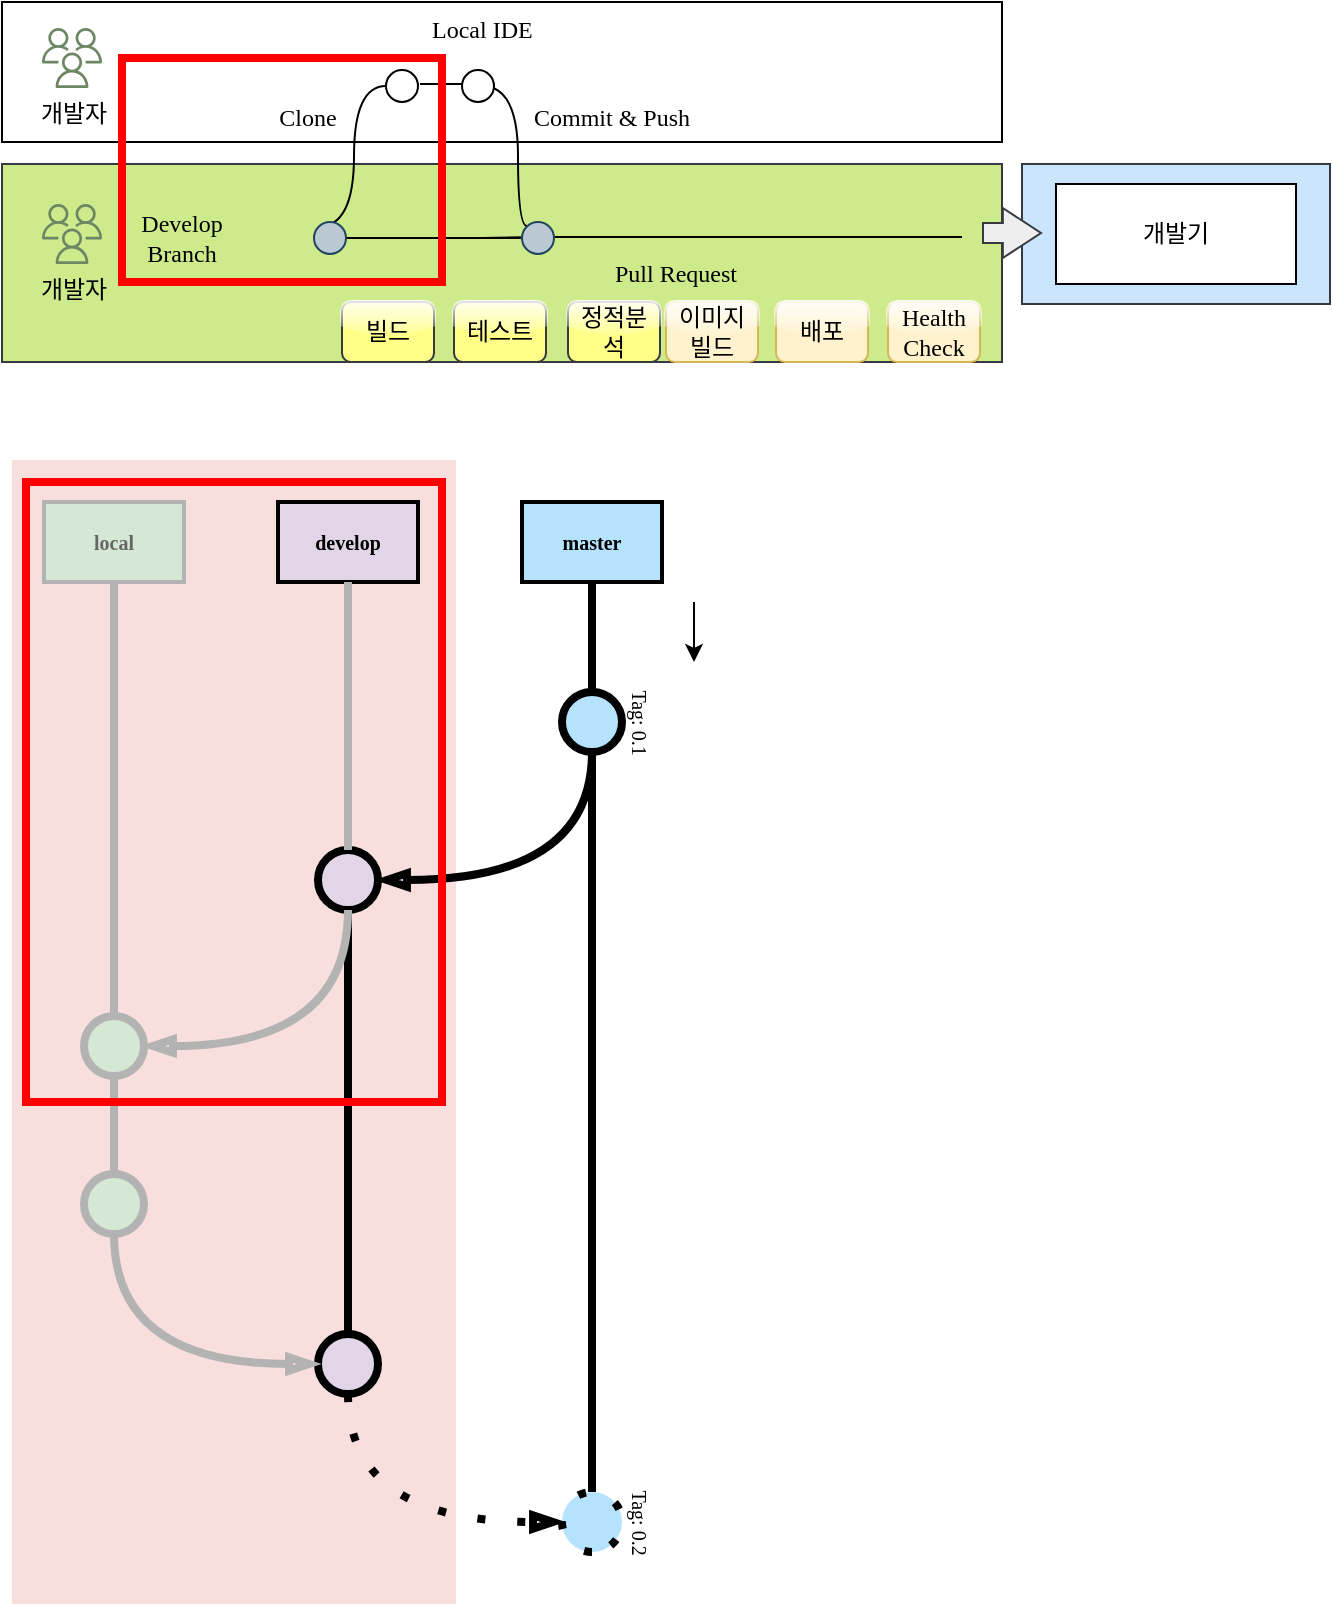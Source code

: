<mxfile version="20.8.23" type="github" pages="3">
  <diagram name="페이지-1" id="s2ZAB4Ll1rrzcyQKlv1O">
    <mxGraphModel dx="1316" dy="733" grid="1" gridSize="10" guides="1" tooltips="1" connect="1" arrows="1" fold="1" page="1" pageScale="1" pageWidth="827" pageHeight="1169" math="0" shadow="0">
      <root>
        <mxCell id="0" />
        <mxCell id="1" parent="0" />
        <mxCell id="gRG0-RVV2bOK9UHXdqy3-24" value="&lt;div style=&quot;text-align: center;&quot;&gt;&lt;span style=&quot;background-color: initial;&quot;&gt;&amp;nbsp; &amp;nbsp; &amp;nbsp; &amp;nbsp; &amp;nbsp; &amp;nbsp; &amp;nbsp; &amp;nbsp; &amp;nbsp; &amp;nbsp; &amp;nbsp; &amp;nbsp; &amp;nbsp; &amp;nbsp; &amp;nbsp; &amp;nbsp; &amp;nbsp; &amp;nbsp; &amp;nbsp; &amp;nbsp; &amp;nbsp; &amp;nbsp; &amp;nbsp; &amp;nbsp; &amp;nbsp; &amp;nbsp; &amp;nbsp; &amp;nbsp; &amp;nbsp; &amp;nbsp; &amp;nbsp; &amp;nbsp; &amp;nbsp; &amp;nbsp; &amp;nbsp; &amp;nbsp;Local IDE&lt;/span&gt;&lt;/div&gt;&lt;div style=&quot;text-align: center;&quot;&gt;&lt;span style=&quot;background-color: initial;&quot;&gt;&lt;br&gt;&lt;/span&gt;&lt;/div&gt;&lt;div style=&quot;text-align: center;&quot;&gt;&lt;span style=&quot;background-color: initial;&quot;&gt;&lt;br&gt;&lt;/span&gt;&lt;/div&gt;&lt;div style=&quot;text-align: center;&quot;&gt;&lt;span style=&quot;background-color: initial;&quot;&gt;&lt;br&gt;&lt;/span&gt;&lt;/div&gt;&lt;div style=&quot;text-align: center;&quot;&gt;&lt;/div&gt;" style="rounded=0;whiteSpace=wrap;html=1;align=left;fontFamily=LINE Seed;fontSource=https%3A%2F%2Fcdn.jsdelivr.net%2Fgh%2Fprojectnoonnu%2Fnoonfonts_11-01%401.0%2FLINESeedKR-Bd.woff2;" vertex="1" parent="1">
          <mxGeometry x="30" y="170" width="500" height="70" as="geometry" />
        </mxCell>
        <mxCell id="gRG0-RVV2bOK9UHXdqy3-25" value="" style="rounded=0;whiteSpace=wrap;html=1;fillColor=#cce5ff;strokeColor=#36393d;fontFamily=LINE Seed;fontSource=https%3A%2F%2Fcdn.jsdelivr.net%2Fgh%2Fprojectnoonnu%2Fnoonfonts_11-01%401.0%2FLINESeedKR-Bd.woff2;" vertex="1" parent="1">
          <mxGeometry x="540" y="251" width="154" height="70" as="geometry" />
        </mxCell>
        <mxCell id="gRG0-RVV2bOK9UHXdqy3-26" value="&lt;div style=&quot;text-align: center;&quot;&gt;&lt;/div&gt;" style="rounded=0;whiteSpace=wrap;html=1;align=left;fillColor=#cdeb8b;strokeColor=#36393d;fontFamily=LINE Seed;fontSource=https%3A%2F%2Fcdn.jsdelivr.net%2Fgh%2Fprojectnoonnu%2Fnoonfonts_11-01%401.0%2FLINESeedKR-Bd.woff2;" vertex="1" parent="1">
          <mxGeometry x="30" y="251" width="500" height="99" as="geometry" />
        </mxCell>
        <mxCell id="gRG0-RVV2bOK9UHXdqy3-27" value="" style="sketch=0;outlineConnect=0;dashed=0;verticalLabelPosition=bottom;verticalAlign=top;align=center;html=1;fontSize=12;fontStyle=0;aspect=fixed;pointerEvents=1;shape=mxgraph.aws4.users;fillColor=#6d8764;strokeColor=#3A5431;fontColor=#ffffff;fontFamily=LINE Seed;fontSource=https%3A%2F%2Fcdn.jsdelivr.net%2Fgh%2Fprojectnoonnu%2Fnoonfonts_11-01%401.0%2FLINESeedKR-Bd.woff2;" vertex="1" parent="1">
          <mxGeometry x="50" y="271" width="30" height="30" as="geometry" />
        </mxCell>
        <mxCell id="gRG0-RVV2bOK9UHXdqy3-28" value="&lt;br&gt;Develop&lt;br&gt;Branch" style="text;strokeColor=none;align=center;fillColor=none;html=1;verticalAlign=middle;whiteSpace=wrap;rounded=0;fontFamily=LINE Seed;fontSource=https%3A%2F%2Fcdn.jsdelivr.net%2Fgh%2Fprojectnoonnu%2Fnoonfonts_11-01%401.0%2FLINESeedKR-Bd.woff2;" vertex="1" parent="1">
          <mxGeometry x="90" y="266" width="60" height="30" as="geometry" />
        </mxCell>
        <mxCell id="gRG0-RVV2bOK9UHXdqy3-29" value="개발기" style="rounded=0;whiteSpace=wrap;html=1;fontFamily=LINE Seed;fontSource=https%3A%2F%2Fcdn.jsdelivr.net%2Fgh%2Fprojectnoonnu%2Fnoonfonts_11-01%401.0%2FLINESeedKR-Bd.woff2;" vertex="1" parent="1">
          <mxGeometry x="557" y="261" width="120" height="50" as="geometry" />
        </mxCell>
        <mxCell id="gRG0-RVV2bOK9UHXdqy3-30" value="개발자" style="text;strokeColor=none;align=center;fillColor=none;html=1;verticalAlign=middle;whiteSpace=wrap;rounded=0;fontFamily=LINE Seed;fontSource=https%3A%2F%2Fcdn.jsdelivr.net%2Fgh%2Fprojectnoonnu%2Fnoonfonts_11-01%401.0%2FLINESeedKR-Bd.woff2;" vertex="1" parent="1">
          <mxGeometry x="36" y="299" width="60" height="30" as="geometry" />
        </mxCell>
        <mxCell id="gRG0-RVV2bOK9UHXdqy3-31" value="" style="sketch=0;outlineConnect=0;dashed=0;verticalLabelPosition=bottom;verticalAlign=top;align=center;html=1;fontSize=12;fontStyle=0;aspect=fixed;pointerEvents=1;shape=mxgraph.aws4.users;fillColor=#6d8764;strokeColor=#3A5431;fontColor=#ffffff;fontFamily=LINE Seed;fontSource=https%3A%2F%2Fcdn.jsdelivr.net%2Fgh%2Fprojectnoonnu%2Fnoonfonts_11-01%401.0%2FLINESeedKR-Bd.woff2;" vertex="1" parent="1">
          <mxGeometry x="50" y="183" width="30" height="30" as="geometry" />
        </mxCell>
        <mxCell id="gRG0-RVV2bOK9UHXdqy3-32" value="개발자" style="text;strokeColor=none;align=center;fillColor=none;html=1;verticalAlign=middle;whiteSpace=wrap;rounded=0;fontFamily=LINE Seed;fontSource=https%3A%2F%2Fcdn.jsdelivr.net%2Fgh%2Fprojectnoonnu%2Fnoonfonts_11-01%401.0%2FLINESeedKR-Bd.woff2;" vertex="1" parent="1">
          <mxGeometry x="36" y="211" width="60" height="30" as="geometry" />
        </mxCell>
        <mxCell id="gRG0-RVV2bOK9UHXdqy3-33" style="edgeStyle=orthogonalEdgeStyle;curved=1;rounded=0;orthogonalLoop=1;jettySize=auto;html=1;exitX=0;exitY=0;exitDx=0;exitDy=0;entryX=0;entryY=0.5;entryDx=0;entryDy=0;strokeColor=default;endArrow=none;endFill=0;fontFamily=LINE Seed;fontSource=https%3A%2F%2Fcdn.jsdelivr.net%2Fgh%2Fprojectnoonnu%2Fnoonfonts_11-01%401.0%2FLINESeedKR-Bd.woff2;" edge="1" parent="1" source="gRG0-RVV2bOK9UHXdqy3-44" target="gRG0-RVV2bOK9UHXdqy3-37">
          <mxGeometry relative="1" as="geometry">
            <Array as="points">
              <mxPoint x="206" y="282" />
              <mxPoint x="206" y="212" />
            </Array>
          </mxGeometry>
        </mxCell>
        <mxCell id="gRG0-RVV2bOK9UHXdqy3-34" value="" style="endArrow=none;html=1;rounded=0;startArrow=none;fontFamily=LINE Seed;fontSource=https%3A%2F%2Fcdn.jsdelivr.net%2Fgh%2Fprojectnoonnu%2Fnoonfonts_11-01%401.0%2FLINESeedKR-Bd.woff2;" edge="1" parent="1">
          <mxGeometry width="50" height="50" relative="1" as="geometry">
            <mxPoint x="270" y="288" as="sourcePoint" />
            <mxPoint x="510" y="287.5" as="targetPoint" />
            <Array as="points">
              <mxPoint x="297" y="287.5" />
            </Array>
          </mxGeometry>
        </mxCell>
        <mxCell id="gRG0-RVV2bOK9UHXdqy3-35" value="" style="shape=flexArrow;endArrow=classic;html=1;rounded=0;endWidth=14;endSize=6.03;fillColor=#eeeeee;strokeColor=#36393d;fontFamily=LINE Seed;fontSource=https%3A%2F%2Fcdn.jsdelivr.net%2Fgh%2Fprojectnoonnu%2Fnoonfonts_11-01%401.0%2FLINESeedKR-Bd.woff2;" edge="1" parent="1">
          <mxGeometry width="50" height="50" relative="1" as="geometry">
            <mxPoint x="520" y="285.5" as="sourcePoint" />
            <mxPoint x="550" y="285.5" as="targetPoint" />
          </mxGeometry>
        </mxCell>
        <mxCell id="gRG0-RVV2bOK9UHXdqy3-36" value="" style="endArrow=none;html=1;rounded=0;fontFamily=LINE Seed;fontSource=https%3A%2F%2Fcdn.jsdelivr.net%2Fgh%2Fprojectnoonnu%2Fnoonfonts_11-01%401.0%2FLINESeedKR-Bd.woff2;" edge="1" parent="1" source="gRG0-RVV2bOK9UHXdqy3-44" target="gRG0-RVV2bOK9UHXdqy3-40">
          <mxGeometry width="50" height="50" relative="1" as="geometry">
            <mxPoint x="202" y="288" as="sourcePoint" />
            <mxPoint x="473" y="288" as="targetPoint" />
            <Array as="points" />
          </mxGeometry>
        </mxCell>
        <mxCell id="gRG0-RVV2bOK9UHXdqy3-37" value="" style="ellipse;whiteSpace=wrap;html=1;aspect=fixed;fontFamily=LINE Seed;fontSource=https%3A%2F%2Fcdn.jsdelivr.net%2Fgh%2Fprojectnoonnu%2Fnoonfonts_11-01%401.0%2FLINESeedKR-Bd.woff2;" vertex="1" parent="1">
          <mxGeometry x="222" y="204" width="16" height="16" as="geometry" />
        </mxCell>
        <mxCell id="gRG0-RVV2bOK9UHXdqy3-38" style="edgeStyle=orthogonalEdgeStyle;curved=1;rounded=0;orthogonalLoop=1;jettySize=auto;html=1;strokeColor=default;endArrow=none;endFill=0;fontFamily=LINE Seed;fontSource=https%3A%2F%2Fcdn.jsdelivr.net%2Fgh%2Fprojectnoonnu%2Fnoonfonts_11-01%401.0%2FLINESeedKR-Bd.woff2;" edge="1" parent="1">
          <mxGeometry relative="1" as="geometry">
            <mxPoint x="270" y="212" as="sourcePoint" />
            <mxPoint x="297" y="284" as="targetPoint" />
            <Array as="points">
              <mxPoint x="288" y="212" />
              <mxPoint x="288" y="282" />
            </Array>
          </mxGeometry>
        </mxCell>
        <mxCell id="gRG0-RVV2bOK9UHXdqy3-39" value="" style="endArrow=none;html=1;rounded=0;fontFamily=LINE Seed;fontSource=https%3A%2F%2Fcdn.jsdelivr.net%2Fgh%2Fprojectnoonnu%2Fnoonfonts_11-01%401.0%2FLINESeedKR-Bd.woff2;" edge="1" parent="1">
          <mxGeometry width="50" height="50" relative="1" as="geometry">
            <mxPoint x="239" y="211" as="sourcePoint" />
            <mxPoint x="266" y="211" as="targetPoint" />
            <Array as="points" />
          </mxGeometry>
        </mxCell>
        <mxCell id="gRG0-RVV2bOK9UHXdqy3-40" value="" style="ellipse;whiteSpace=wrap;html=1;aspect=fixed;fillColor=#bac8d3;strokeColor=#23445d;fontFamily=LINE Seed;fontSource=https%3A%2F%2Fcdn.jsdelivr.net%2Fgh%2Fprojectnoonnu%2Fnoonfonts_11-01%401.0%2FLINESeedKR-Bd.woff2;" vertex="1" parent="1">
          <mxGeometry x="290" y="280" width="16" height="16" as="geometry" />
        </mxCell>
        <mxCell id="gRG0-RVV2bOK9UHXdqy3-41" value="Clone" style="text;strokeColor=none;align=center;fillColor=none;html=1;verticalAlign=middle;whiteSpace=wrap;rounded=0;fontFamily=LINE Seed;fontSource=https%3A%2F%2Fcdn.jsdelivr.net%2Fgh%2Fprojectnoonnu%2Fnoonfonts_11-01%401.0%2FLINESeedKR-Bd.woff2;" vertex="1" parent="1">
          <mxGeometry x="153" y="213" width="60" height="30" as="geometry" />
        </mxCell>
        <mxCell id="gRG0-RVV2bOK9UHXdqy3-42" value="Commit &amp;amp; Push" style="text;strokeColor=none;align=center;fillColor=none;html=1;verticalAlign=middle;whiteSpace=wrap;rounded=0;fontFamily=LINE Seed;fontSource=https%3A%2F%2Fcdn.jsdelivr.net%2Fgh%2Fprojectnoonnu%2Fnoonfonts_11-01%401.0%2FLINESeedKR-Bd.woff2;" vertex="1" parent="1">
          <mxGeometry x="285" y="213" width="100" height="30" as="geometry" />
        </mxCell>
        <mxCell id="gRG0-RVV2bOK9UHXdqy3-43" value="" style="ellipse;whiteSpace=wrap;html=1;aspect=fixed;fontFamily=LINE Seed;fontSource=https%3A%2F%2Fcdn.jsdelivr.net%2Fgh%2Fprojectnoonnu%2Fnoonfonts_11-01%401.0%2FLINESeedKR-Bd.woff2;" vertex="1" parent="1">
          <mxGeometry x="260" y="204" width="16" height="16" as="geometry" />
        </mxCell>
        <mxCell id="gRG0-RVV2bOK9UHXdqy3-44" value="" style="ellipse;whiteSpace=wrap;html=1;aspect=fixed;fillColor=#bac8d3;strokeColor=#23445d;fontFamily=LINE Seed;fontSource=https%3A%2F%2Fcdn.jsdelivr.net%2Fgh%2Fprojectnoonnu%2Fnoonfonts_11-01%401.0%2FLINESeedKR-Bd.woff2;" vertex="1" parent="1">
          <mxGeometry x="186" y="280" width="16" height="16" as="geometry" />
        </mxCell>
        <mxCell id="gRG0-RVV2bOK9UHXdqy3-45" value="Pull Request" style="text;strokeColor=none;align=center;fillColor=none;html=1;verticalAlign=middle;whiteSpace=wrap;rounded=0;fontFamily=LINE Seed;fontSource=https%3A%2F%2Fcdn.jsdelivr.net%2Fgh%2Fprojectnoonnu%2Fnoonfonts_11-01%401.0%2FLINESeedKR-Bd.woff2;" vertex="1" parent="1">
          <mxGeometry x="317" y="291" width="100" height="30" as="geometry" />
        </mxCell>
        <mxCell id="gRG0-RVV2bOK9UHXdqy3-46" value="빌드" style="rounded=1;whiteSpace=wrap;html=1;fillColor=#ffff88;strokeColor=#36393d;glass=1;fontFamily=LINE Seed;fontSource=https%3A%2F%2Fcdn.jsdelivr.net%2Fgh%2Fprojectnoonnu%2Fnoonfonts_11-01%401.0%2FLINESeedKR-Bd.woff2;" vertex="1" parent="1">
          <mxGeometry x="200" y="320" width="46" height="30" as="geometry" />
        </mxCell>
        <mxCell id="gRG0-RVV2bOK9UHXdqy3-47" value="테스트" style="rounded=1;whiteSpace=wrap;html=1;fillColor=#ffff88;strokeColor=#36393d;glass=1;fontFamily=LINE Seed;fontSource=https%3A%2F%2Fcdn.jsdelivr.net%2Fgh%2Fprojectnoonnu%2Fnoonfonts_11-01%401.0%2FLINESeedKR-Bd.woff2;" vertex="1" parent="1">
          <mxGeometry x="256" y="320" width="46" height="30" as="geometry" />
        </mxCell>
        <mxCell id="gRG0-RVV2bOK9UHXdqy3-48" value="정적분석" style="rounded=1;whiteSpace=wrap;html=1;fillColor=#ffff88;strokeColor=#36393d;glass=1;fontFamily=LINE Seed;fontSource=https%3A%2F%2Fcdn.jsdelivr.net%2Fgh%2Fprojectnoonnu%2Fnoonfonts_11-01%401.0%2FLINESeedKR-Bd.woff2;" vertex="1" parent="1">
          <mxGeometry x="313" y="320" width="46" height="30" as="geometry" />
        </mxCell>
        <mxCell id="gRG0-RVV2bOK9UHXdqy3-49" value="이미지&lt;br&gt;빌드" style="rounded=1;whiteSpace=wrap;html=1;fillColor=#fff2cc;strokeColor=#d6b656;glass=1;fontFamily=LINE Seed;fontSource=https%3A%2F%2Fcdn.jsdelivr.net%2Fgh%2Fprojectnoonnu%2Fnoonfonts_11-01%401.0%2FLINESeedKR-Bd.woff2;" vertex="1" parent="1">
          <mxGeometry x="362" y="320" width="46" height="30" as="geometry" />
        </mxCell>
        <mxCell id="gRG0-RVV2bOK9UHXdqy3-50" value="배포" style="rounded=1;whiteSpace=wrap;html=1;fillColor=#fff2cc;strokeColor=#d6b656;glass=1;fontFamily=LINE Seed;fontSource=https%3A%2F%2Fcdn.jsdelivr.net%2Fgh%2Fprojectnoonnu%2Fnoonfonts_11-01%401.0%2FLINESeedKR-Bd.woff2;" vertex="1" parent="1">
          <mxGeometry x="417" y="320" width="46" height="30" as="geometry" />
        </mxCell>
        <mxCell id="gRG0-RVV2bOK9UHXdqy3-51" value="Health&lt;br&gt;Check" style="rounded=1;whiteSpace=wrap;html=1;fillColor=#fff2cc;strokeColor=#d6b656;glass=1;fontFamily=LINE Seed;fontSource=https%3A%2F%2Fcdn.jsdelivr.net%2Fgh%2Fprojectnoonnu%2Fnoonfonts_11-01%401.0%2FLINESeedKR-Bd.woff2;" vertex="1" parent="1">
          <mxGeometry x="473" y="320" width="46" height="30" as="geometry" />
        </mxCell>
        <mxCell id="m4JNrqi37nqZCzClIWdu-22" value="" style="rounded=0;whiteSpace=wrap;html=1;fontFamily=LINE Seed;fontSource=https%3A%2F%2Fcdn.jsdelivr.net%2Fgh%2Fprojectnoonnu%2Fnoonfonts_11-01%401.0%2FLINESeedKR-Bd.woff2;strokeColor=#ff0000;strokeWidth=4;fillColor=none;" vertex="1" parent="1">
          <mxGeometry x="90" y="198" width="160" height="112" as="geometry" />
        </mxCell>
        <mxCell id="m4JNrqi37nqZCzClIWdu-27" value="" style="group;fontSize=10;" vertex="1" connectable="0" parent="1">
          <mxGeometry x="36.0" y="400" width="340" height="570" as="geometry" />
        </mxCell>
        <mxCell id="m4JNrqi37nqZCzClIWdu-1" value="" style="rounded=0;whiteSpace=wrap;html=1;labelBackgroundColor=#ffcccc;labelBorderColor=none;strokeColor=#f8dedd;strokeWidth=2;fontFamily=LINE Seed;fontSource=https%3A%2F%2Fcdn.jsdelivr.net%2Fgh%2Fprojectnoonnu%2Fnoonfonts_11-01%401.0%2FLINESeedKR-Bd.woff2;fontSize=10;fillColor=#F8DEDD;container=0;" vertex="1" parent="m4JNrqi37nqZCzClIWdu-27">
          <mxGeometry width="220" height="570" as="geometry" />
        </mxCell>
        <mxCell id="m4JNrqi37nqZCzClIWdu-2" value="Tag: 0.1" style="verticalLabelPosition=top;verticalAlign=bottom;html=1;strokeWidth=4;shape=mxgraph.flowchart.on-page_reference;plain-blue;gradientColor=none;fillColor=#B5E3Fe;strokeColor=#000000;fontFamily=LINE Seed;fontSource=https%3A%2F%2Fcdn.jsdelivr.net%2Fgh%2Fprojectnoonnu%2Fnoonfonts_11-01%401.0%2FLINESeedKR-Bd.woff2;rotation=90;container=0;labelPosition=center;align=center;fontSize=10;" vertex="1" parent="m4JNrqi37nqZCzClIWdu-27">
          <mxGeometry x="274" y="115" width="30" height="30" as="geometry" />
        </mxCell>
        <mxCell id="m4JNrqi37nqZCzClIWdu-3" value="" style="edgeStyle=orthogonalEdgeStyle;rounded=0;html=1;jettySize=auto;orthogonalLoop=1;strokeWidth=4;endArrow=none;endFill=0;fontFamily=LINE Seed;fontSource=https%3A%2F%2Fcdn.jsdelivr.net%2Fgh%2Fprojectnoonnu%2Fnoonfonts_11-01%401.0%2FLINESeedKR-Bd.woff2;fontSize=10;exitX=0.5;exitY=1;exitDx=0;exitDy=0;" edge="1" parent="m4JNrqi37nqZCzClIWdu-27" source="m4JNrqi37nqZCzClIWdu-18" target="m4JNrqi37nqZCzClIWdu-2">
          <mxGeometry x="291" y="126" as="geometry">
            <mxPoint x="289" y="70" as="sourcePoint" />
          </mxGeometry>
        </mxCell>
        <mxCell id="m4JNrqi37nqZCzClIWdu-4" value="" style="verticalLabelPosition=bottom;verticalAlign=top;html=1;strokeWidth=4;shape=mxgraph.flowchart.on-page_reference;plain-purple;gradientColor=none;strokeColor=#000000;fillColor=#E1D5E7;fontFamily=LINE Seed;fontColor=#e1d5e7;fontSource=https%3A%2F%2Fcdn.jsdelivr.net%2Fgh%2Fprojectnoonnu%2Fnoonfonts_11-01%401.0%2FLINESeedKR-Bd.woff2;rotation=90;container=0;fontSize=10;" vertex="1" parent="m4JNrqi37nqZCzClIWdu-27">
          <mxGeometry x="152" y="194" width="30" height="30" as="geometry" />
        </mxCell>
        <mxCell id="m4JNrqi37nqZCzClIWdu-5" style="edgeStyle=orthogonalEdgeStyle;curved=1;rounded=0;html=1;exitX=1;exitY=0.5;exitPerimeter=0;entryX=0.5;entryY=0;entryPerimeter=0;endArrow=blockThin;endFill=0;jettySize=auto;orthogonalLoop=1;strokeWidth=4;fontSize=10;fontFamily=LINE Seed;fontSource=https%3A%2F%2Fcdn.jsdelivr.net%2Fgh%2Fprojectnoonnu%2Fnoonfonts_11-01%401.0%2FLINESeedKR-Bd.woff2;entryDx=0;entryDy=0;" edge="1" parent="m4JNrqi37nqZCzClIWdu-27" source="m4JNrqi37nqZCzClIWdu-2" target="m4JNrqi37nqZCzClIWdu-4">
          <mxGeometry relative="1" as="geometry" />
        </mxCell>
        <mxCell id="m4JNrqi37nqZCzClIWdu-6" value="" style="verticalLabelPosition=bottom;verticalAlign=top;html=1;strokeWidth=4;shape=mxgraph.flowchart.on-page_reference;plain-purple;gradientColor=none;strokeColor=#000000;fillColor=#E1D5E7;fontFamily=LINE Seed;fontSource=https%3A%2F%2Fcdn.jsdelivr.net%2Fgh%2Fprojectnoonnu%2Fnoonfonts_11-01%401.0%2FLINESeedKR-Bd.woff2;rotation=90;container=0;fontSize=10;" vertex="1" parent="m4JNrqi37nqZCzClIWdu-27">
          <mxGeometry x="152" y="436" width="30" height="30" as="geometry" />
        </mxCell>
        <mxCell id="m4JNrqi37nqZCzClIWdu-7" style="edgeStyle=orthogonalEdgeStyle;curved=1;rounded=0;html=1;exitX=1;exitY=0.5;exitPerimeter=0;endArrow=none;endFill=0;jettySize=auto;orthogonalLoop=1;strokeWidth=4;fontSize=10;fontFamily=LINE Seed;fontSource=https%3A%2F%2Fcdn.jsdelivr.net%2Fgh%2Fprojectnoonnu%2Fnoonfonts_11-01%401.0%2FLINESeedKR-Bd.woff2;" edge="1" parent="m4JNrqi37nqZCzClIWdu-27" source="m4JNrqi37nqZCzClIWdu-4" target="m4JNrqi37nqZCzClIWdu-6">
          <mxGeometry relative="1" as="geometry" />
        </mxCell>
        <mxCell id="m4JNrqi37nqZCzClIWdu-8" style="edgeStyle=orthogonalEdgeStyle;rounded=0;orthogonalLoop=1;jettySize=auto;html=1;entryX=1;entryY=0.5;entryDx=0;entryDy=0;entryPerimeter=0;endArrow=none;endFill=0;strokeWidth=4;curved=1;fontFamily=LINE Seed;startArrow=blockThin;startFill=0;fontSource=https%3A%2F%2Fcdn.jsdelivr.net%2Fgh%2Fprojectnoonnu%2Fnoonfonts_11-01%401.0%2FLINESeedKR-Bd.woff2;fontColor=#B3B3B3;strokeColor=#B3B3B3;fontSize=10;" edge="1" parent="m4JNrqi37nqZCzClIWdu-27" source="m4JNrqi37nqZCzClIWdu-9" target="m4JNrqi37nqZCzClIWdu-4">
          <mxGeometry relative="1" as="geometry" />
        </mxCell>
        <mxCell id="m4JNrqi37nqZCzClIWdu-9" value="" style="verticalLabelPosition=bottom;verticalAlign=top;html=1;strokeWidth=4;shape=mxgraph.flowchart.on-page_reference;plain-purple;gradientColor=none;strokeColor=#B3B3B3;fillColor=#D5E8D4;fontFamily=LINE Seed;fontSource=https%3A%2F%2Fcdn.jsdelivr.net%2Fgh%2Fprojectnoonnu%2Fnoonfonts_11-01%401.0%2FLINESeedKR-Bd.woff2;rotation=90;container=0;fontColor=#B3B3B3;fontSize=10;" vertex="1" parent="m4JNrqi37nqZCzClIWdu-27">
          <mxGeometry x="35" y="277" width="30" height="30" as="geometry" />
        </mxCell>
        <mxCell id="m4JNrqi37nqZCzClIWdu-10" value="" style="verticalLabelPosition=bottom;verticalAlign=top;html=1;strokeWidth=4;shape=mxgraph.flowchart.on-page_reference;plain-purple;gradientColor=none;strokeColor=#B3B3B3;fillColor=#D5E8D4;fontFamily=LINE Seed;fontSource=https%3A%2F%2Fcdn.jsdelivr.net%2Fgh%2Fprojectnoonnu%2Fnoonfonts_11-01%401.0%2FLINESeedKR-Bd.woff2;rotation=90;container=0;fontColor=#B3B3B3;fontSize=10;" vertex="1" parent="m4JNrqi37nqZCzClIWdu-27">
          <mxGeometry x="35" y="356" width="30" height="30" as="geometry" />
        </mxCell>
        <mxCell id="m4JNrqi37nqZCzClIWdu-11" value="" style="edgeStyle=orthogonalEdgeStyle;rounded=0;orthogonalLoop=1;jettySize=auto;html=1;endArrow=none;endFill=0;strokeWidth=4;fontFamily=LINE Seed;fontSource=https%3A%2F%2Fcdn.jsdelivr.net%2Fgh%2Fprojectnoonnu%2Fnoonfonts_11-01%401.0%2FLINESeedKR-Bd.woff2;fontColor=#B3B3B3;strokeColor=#B3B3B3;fontSize=10;" edge="1" parent="m4JNrqi37nqZCzClIWdu-27" source="m4JNrqi37nqZCzClIWdu-9" target="m4JNrqi37nqZCzClIWdu-10">
          <mxGeometry relative="1" as="geometry" />
        </mxCell>
        <mxCell id="m4JNrqi37nqZCzClIWdu-12" value="Tag: 0.2" style="verticalLabelPosition=top;verticalAlign=bottom;html=1;strokeWidth=4;shape=mxgraph.flowchart.on-page_reference;plain-blue;gradientColor=none;strokeColor=#000000;fillColor=#B5E3FE;fontFamily=LINE Seed;fontSource=https%3A%2F%2Fcdn.jsdelivr.net%2Fgh%2Fprojectnoonnu%2Fnoonfonts_11-01%401.0%2FLINESeedKR-Bd.woff2;rotation=90;container=0;labelPosition=center;align=center;fontSize=10;dashed=1;dashPattern=1 4;" vertex="1" parent="m4JNrqi37nqZCzClIWdu-27">
          <mxGeometry x="274" y="515" width="30" height="30" as="geometry" />
        </mxCell>
        <mxCell id="m4JNrqi37nqZCzClIWdu-13" style="edgeStyle=orthogonalEdgeStyle;rounded=0;orthogonalLoop=1;jettySize=auto;html=1;entryX=0.5;entryY=1;entryDx=0;entryDy=0;entryPerimeter=0;endArrow=blockThin;endFill=0;strokeWidth=4;curved=1;fontFamily=LINE Seed;fontSource=https%3A%2F%2Fcdn.jsdelivr.net%2Fgh%2Fprojectnoonnu%2Fnoonfonts_11-01%401.0%2FLINESeedKR-Bd.woff2;exitX=1;exitY=0.5;exitDx=0;exitDy=0;exitPerimeter=0;fontColor=#B3B3B3;strokeColor=#B3B3B3;fontSize=10;" edge="1" parent="m4JNrqi37nqZCzClIWdu-27" source="m4JNrqi37nqZCzClIWdu-10" target="m4JNrqi37nqZCzClIWdu-6">
          <mxGeometry relative="1" as="geometry">
            <mxPoint x="83" y="444" as="sourcePoint" />
            <mxPoint x="163" y="491" as="targetPoint" />
          </mxGeometry>
        </mxCell>
        <mxCell id="m4JNrqi37nqZCzClIWdu-14" value="" style="edgeStyle=orthogonalEdgeStyle;rounded=0;html=1;jettySize=auto;orthogonalLoop=1;plain-blue;endArrow=none;endFill=0;strokeWidth=4;strokeColor=#000000;entryX=0;entryY=0.5;entryDx=0;entryDy=0;entryPerimeter=0;fontFamily=LINE Seed;fontSource=https%3A%2F%2Fcdn.jsdelivr.net%2Fgh%2Fprojectnoonnu%2Fnoonfonts_11-01%401.0%2FLINESeedKR-Bd.woff2;fontSize=10;" edge="1" parent="m4JNrqi37nqZCzClIWdu-27" source="m4JNrqi37nqZCzClIWdu-2" target="m4JNrqi37nqZCzClIWdu-12">
          <mxGeometry x="291" y="191" as="geometry">
            <mxPoint x="291" y="341" as="targetPoint" />
          </mxGeometry>
        </mxCell>
        <mxCell id="m4JNrqi37nqZCzClIWdu-15" style="edgeStyle=orthogonalEdgeStyle;rounded=0;orthogonalLoop=1;jettySize=auto;html=1;endArrow=blockThin;endFill=0;strokeWidth=4;curved=1;fontFamily=LINE Seed;exitX=1;exitY=0.5;exitDx=0;exitDy=0;exitPerimeter=0;entryX=0.5;entryY=1;entryDx=0;entryDy=0;entryPerimeter=0;fontSource=https%3A%2F%2Fcdn.jsdelivr.net%2Fgh%2Fprojectnoonnu%2Fnoonfonts_11-01%401.0%2FLINESeedKR-Bd.woff2;fontSize=10;dashed=1;dashPattern=1 4;" edge="1" parent="m4JNrqi37nqZCzClIWdu-27" source="m4JNrqi37nqZCzClIWdu-6" target="m4JNrqi37nqZCzClIWdu-12">
          <mxGeometry relative="1" as="geometry">
            <mxPoint x="172" y="543" as="sourcePoint" />
            <mxPoint x="218" y="519" as="targetPoint" />
          </mxGeometry>
        </mxCell>
        <mxCell id="m4JNrqi37nqZCzClIWdu-16" value="local" style="text;html=1;strokeColor=#b3b3b3;fillColor=#d5e8d4;align=center;verticalAlign=middle;whiteSpace=wrap;overflow=hidden;fontSize=10;fontStyle=1;fontFamily=LINE Seed;fontSource=https%3A%2F%2Fcdn.jsdelivr.net%2Fgh%2Fprojectnoonnu%2Fnoonfonts_11-01%401.0%2FLINESeedKR-Bd.woff2;rotation=0;container=0;fontColor=#666666;strokeWidth=2;labelBorderColor=none;gradientColor=none;" vertex="1" parent="m4JNrqi37nqZCzClIWdu-27">
          <mxGeometry x="15" y="20" width="70" height="40" as="geometry" />
        </mxCell>
        <mxCell id="m4JNrqi37nqZCzClIWdu-17" value="develop" style="text;html=1;strokeColor=default;fillColor=#e1d5e7;align=center;verticalAlign=middle;whiteSpace=wrap;overflow=hidden;fontSize=10;fontStyle=1;fontFamily=LINE Seed;fontSource=https%3A%2F%2Fcdn.jsdelivr.net%2Fgh%2Fprojectnoonnu%2Fnoonfonts_11-01%401.0%2FLINESeedKR-Bd.woff2;rotation=0;container=0;strokeWidth=2;" vertex="1" parent="m4JNrqi37nqZCzClIWdu-27">
          <mxGeometry x="132" y="20" width="70" height="40" as="geometry" />
        </mxCell>
        <mxCell id="m4JNrqi37nqZCzClIWdu-18" value="master" style="text;html=1;strokeColor=default;fillColor=#b5e3fe;align=center;verticalAlign=middle;whiteSpace=wrap;overflow=hidden;fontSize=10;fontStyle=1;fontFamily=LINE Seed;fontSource=https%3A%2F%2Fcdn.jsdelivr.net%2Fgh%2Fprojectnoonnu%2Fnoonfonts_11-01%401.0%2FLINESeedKR-Bd.woff2;rotation=0;container=0;strokeWidth=2;" vertex="1" parent="m4JNrqi37nqZCzClIWdu-27">
          <mxGeometry x="254.0" y="20" width="70" height="40" as="geometry" />
        </mxCell>
        <mxCell id="m4JNrqi37nqZCzClIWdu-19" value="" style="edgeStyle=orthogonalEdgeStyle;rounded=0;html=1;jettySize=auto;orthogonalLoop=1;strokeWidth=4;endArrow=none;endFill=0;fontFamily=LINE Seed;fontSource=https%3A%2F%2Fcdn.jsdelivr.net%2Fgh%2Fprojectnoonnu%2Fnoonfonts_11-01%401.0%2FLINESeedKR-Bd.woff2;entryX=0;entryY=0.5;entryDx=0;entryDy=0;entryPerimeter=0;fontColor=#B3B3B3;strokeColor=#B3B3B3;labelPosition=left;verticalLabelPosition=middle;align=right;verticalAlign=middle;fontSize=10;exitX=0.5;exitY=1;exitDx=0;exitDy=0;" edge="1" parent="m4JNrqi37nqZCzClIWdu-27" source="m4JNrqi37nqZCzClIWdu-16" target="m4JNrqi37nqZCzClIWdu-9">
          <mxGeometry x="-465" y="250" as="geometry">
            <mxPoint x="50" y="80" as="sourcePoint" />
            <mxPoint x="53.5" y="196" as="targetPoint" />
            <Array as="points" />
          </mxGeometry>
        </mxCell>
        <mxCell id="m4JNrqi37nqZCzClIWdu-20" value="" style="edgeStyle=orthogonalEdgeStyle;rounded=0;html=1;jettySize=auto;orthogonalLoop=1;strokeWidth=4;endArrow=none;endFill=0;fontFamily=LINE Seed;fontSource=https%3A%2F%2Fcdn.jsdelivr.net%2Fgh%2Fprojectnoonnu%2Fnoonfonts_11-01%401.0%2FLINESeedKR-Bd.woff2;entryX=0;entryY=0.5;entryDx=0;entryDy=0;entryPerimeter=0;strokeColor=#B3B3B3;fontSize=10;exitX=0.5;exitY=1;exitDx=0;exitDy=0;" edge="1" parent="m4JNrqi37nqZCzClIWdu-27" source="m4JNrqi37nqZCzClIWdu-17" target="m4JNrqi37nqZCzClIWdu-4">
          <mxGeometry x="-428" y="250" as="geometry">
            <mxPoint x="167" y="72" as="sourcePoint" />
            <mxPoint x="172.5" y="196" as="targetPoint" />
          </mxGeometry>
        </mxCell>
        <mxCell id="m4JNrqi37nqZCzClIWdu-21" value="" style="endArrow=classic;html=1;rounded=0;strokeColor=#000000;fontFamily=LINE Seed;fontSource=https%3A%2F%2Fcdn.jsdelivr.net%2Fgh%2Fprojectnoonnu%2Fnoonfonts_11-01%401.0%2FLINESeedKR-Bd.woff2;fontSize=10;fontColor=#666666;" edge="1" parent="m4JNrqi37nqZCzClIWdu-27">
          <mxGeometry width="50" height="50" relative="1" as="geometry">
            <mxPoint x="340" y="70" as="sourcePoint" />
            <mxPoint x="340" y="100" as="targetPoint" />
          </mxGeometry>
        </mxCell>
        <mxCell id="m4JNrqi37nqZCzClIWdu-23" value="" style="rounded=0;whiteSpace=wrap;html=1;fontFamily=LINE Seed;fontSource=https%3A%2F%2Fcdn.jsdelivr.net%2Fgh%2Fprojectnoonnu%2Fnoonfonts_11-01%401.0%2FLINESeedKR-Bd.woff2;strokeColor=#ff0000;strokeWidth=4;fillColor=none;container=0;fontSize=10;" vertex="1" parent="m4JNrqi37nqZCzClIWdu-27">
          <mxGeometry x="6.0" y="10" width="208" height="310" as="geometry" />
        </mxCell>
      </root>
    </mxGraphModel>
  </diagram>
  <diagram id="gleo-RSQluCySSiM55S8" name="페이지-3">
    <mxGraphModel dx="1316" dy="733" grid="1" gridSize="10" guides="1" tooltips="1" connect="1" arrows="1" fold="1" page="1" pageScale="1" pageWidth="827" pageHeight="1169" math="0" shadow="0">
      <root>
        <mxCell id="0" />
        <mxCell id="1" parent="0" />
        <mxCell id="fOyz_4160WnfLxD-xvE6-1" value="&lt;div style=&quot;text-align: center;&quot;&gt;&lt;span style=&quot;background-color: initial;&quot;&gt;&amp;nbsp; &amp;nbsp; &amp;nbsp; &amp;nbsp; &amp;nbsp; &amp;nbsp; &amp;nbsp; &amp;nbsp; &amp;nbsp; &amp;nbsp; &amp;nbsp; &amp;nbsp; &amp;nbsp; &amp;nbsp; &amp;nbsp; &amp;nbsp; &amp;nbsp; &amp;nbsp; &amp;nbsp; &amp;nbsp; &amp;nbsp; &amp;nbsp; &amp;nbsp; &amp;nbsp; &amp;nbsp; &amp;nbsp; &amp;nbsp; &amp;nbsp; &amp;nbsp; &amp;nbsp; &amp;nbsp; &amp;nbsp; &amp;nbsp; &amp;nbsp; &amp;nbsp; &amp;nbsp;Local IDE&lt;/span&gt;&lt;/div&gt;&lt;div style=&quot;text-align: center;&quot;&gt;&lt;span style=&quot;background-color: initial;&quot;&gt;&lt;br&gt;&lt;/span&gt;&lt;/div&gt;&lt;div style=&quot;text-align: center;&quot;&gt;&lt;span style=&quot;background-color: initial;&quot;&gt;&lt;br&gt;&lt;/span&gt;&lt;/div&gt;&lt;div style=&quot;text-align: center;&quot;&gt;&lt;span style=&quot;background-color: initial;&quot;&gt;&lt;br&gt;&lt;/span&gt;&lt;/div&gt;&lt;div style=&quot;text-align: center;&quot;&gt;&lt;/div&gt;" style="rounded=0;whiteSpace=wrap;html=1;align=left;fontFamily=LINE Seed;fontSource=https%3A%2F%2Fcdn.jsdelivr.net%2Fgh%2Fprojectnoonnu%2Fnoonfonts_11-01%401.0%2FLINESeedKR-Bd.woff2;" vertex="1" parent="1">
          <mxGeometry x="30" y="410" width="500" height="70" as="geometry" />
        </mxCell>
        <mxCell id="fOyz_4160WnfLxD-xvE6-2" value="&lt;div style=&quot;text-align: center;&quot;&gt;&lt;/div&gt;" style="rounded=0;whiteSpace=wrap;html=1;align=left;fillColor=#cce5ff;strokeColor=#36393d;fontFamily=LINE Seed;fontSource=https%3A%2F%2Fcdn.jsdelivr.net%2Fgh%2Fprojectnoonnu%2Fnoonfonts_11-01%401.0%2FLINESeedKR-Bd.woff2;" vertex="1" parent="1">
          <mxGeometry x="30" y="491" width="500" height="99" as="geometry" />
        </mxCell>
        <mxCell id="fOyz_4160WnfLxD-xvE6-3" value="" style="sketch=0;outlineConnect=0;dashed=0;verticalLabelPosition=bottom;verticalAlign=top;align=center;html=1;fontSize=12;fontStyle=0;aspect=fixed;pointerEvents=1;shape=mxgraph.aws4.users;fillColor=#6d8764;strokeColor=#3A5431;fontColor=#ffffff;fontFamily=LINE Seed;fontSource=https%3A%2F%2Fcdn.jsdelivr.net%2Fgh%2Fprojectnoonnu%2Fnoonfonts_11-01%401.0%2FLINESeedKR-Bd.woff2;" vertex="1" parent="1">
          <mxGeometry x="50" y="511" width="30" height="30" as="geometry" />
        </mxCell>
        <mxCell id="fOyz_4160WnfLxD-xvE6-4" value="&lt;br&gt;Feature&lt;br&gt;Branch" style="text;strokeColor=none;align=center;fillColor=none;html=1;verticalAlign=middle;whiteSpace=wrap;rounded=0;fontFamily=LINE Seed;fontSource=https%3A%2F%2Fcdn.jsdelivr.net%2Fgh%2Fprojectnoonnu%2Fnoonfonts_11-01%401.0%2FLINESeedKR-Bd.woff2;" vertex="1" parent="1">
          <mxGeometry x="90" y="506" width="60" height="30" as="geometry" />
        </mxCell>
        <mxCell id="fOyz_4160WnfLxD-xvE6-5" value="개발자" style="text;strokeColor=none;align=center;fillColor=none;html=1;verticalAlign=middle;whiteSpace=wrap;rounded=0;fontFamily=LINE Seed;fontSource=https%3A%2F%2Fcdn.jsdelivr.net%2Fgh%2Fprojectnoonnu%2Fnoonfonts_11-01%401.0%2FLINESeedKR-Bd.woff2;" vertex="1" parent="1">
          <mxGeometry x="36" y="539" width="60" height="30" as="geometry" />
        </mxCell>
        <mxCell id="fOyz_4160WnfLxD-xvE6-6" value="" style="sketch=0;outlineConnect=0;dashed=0;verticalLabelPosition=bottom;verticalAlign=top;align=center;html=1;fontSize=12;fontStyle=0;aspect=fixed;pointerEvents=1;shape=mxgraph.aws4.users;fillColor=#6d8764;strokeColor=#3A5431;fontColor=#ffffff;fontFamily=LINE Seed;fontSource=https%3A%2F%2Fcdn.jsdelivr.net%2Fgh%2Fprojectnoonnu%2Fnoonfonts_11-01%401.0%2FLINESeedKR-Bd.woff2;" vertex="1" parent="1">
          <mxGeometry x="50" y="423" width="30" height="30" as="geometry" />
        </mxCell>
        <mxCell id="fOyz_4160WnfLxD-xvE6-7" value="개발자" style="text;strokeColor=none;align=center;fillColor=none;html=1;verticalAlign=middle;whiteSpace=wrap;rounded=0;fontFamily=LINE Seed;fontSource=https%3A%2F%2Fcdn.jsdelivr.net%2Fgh%2Fprojectnoonnu%2Fnoonfonts_11-01%401.0%2FLINESeedKR-Bd.woff2;" vertex="1" parent="1">
          <mxGeometry x="36" y="451" width="60" height="30" as="geometry" />
        </mxCell>
        <mxCell id="fOyz_4160WnfLxD-xvE6-8" value="" style="endArrow=none;html=1;rounded=0;startArrow=none;entryX=0;entryY=0.5;entryDx=0;entryDy=0;fontFamily=LINE Seed;fontSource=https%3A%2F%2Fcdn.jsdelivr.net%2Fgh%2Fprojectnoonnu%2Fnoonfonts_11-01%401.0%2FLINESeedKR-Bd.woff2;" edge="1" parent="1" target="fOyz_4160WnfLxD-xvE6-11">
          <mxGeometry width="50" height="50" relative="1" as="geometry">
            <mxPoint x="270" y="528" as="sourcePoint" />
            <mxPoint x="510" y="527.5" as="targetPoint" />
            <Array as="points">
              <mxPoint x="297" y="527.5" />
            </Array>
          </mxGeometry>
        </mxCell>
        <mxCell id="fOyz_4160WnfLxD-xvE6-9" value="" style="endArrow=none;html=1;rounded=0;fontFamily=LINE Seed;fontSource=https%3A%2F%2Fcdn.jsdelivr.net%2Fgh%2Fprojectnoonnu%2Fnoonfonts_11-01%401.0%2FLINESeedKR-Bd.woff2;" edge="1" parent="1" source="fOyz_4160WnfLxD-xvE6-17" target="fOyz_4160WnfLxD-xvE6-11">
          <mxGeometry width="50" height="50" relative="1" as="geometry">
            <mxPoint x="202" y="528" as="sourcePoint" />
            <mxPoint x="473" y="528" as="targetPoint" />
            <Array as="points" />
          </mxGeometry>
        </mxCell>
        <mxCell id="fOyz_4160WnfLxD-xvE6-10" value="" style="endArrow=none;html=1;rounded=0;fontFamily=LINE Seed;fontSource=https%3A%2F%2Fcdn.jsdelivr.net%2Fgh%2Fprojectnoonnu%2Fnoonfonts_11-01%401.0%2FLINESeedKR-Bd.woff2;" edge="1" parent="1">
          <mxGeometry width="50" height="50" relative="1" as="geometry">
            <mxPoint x="275" y="451" as="sourcePoint" />
            <mxPoint x="302" y="451" as="targetPoint" />
            <Array as="points" />
          </mxGeometry>
        </mxCell>
        <mxCell id="fOyz_4160WnfLxD-xvE6-11" value="" style="ellipse;whiteSpace=wrap;html=1;aspect=fixed;fillColor=#e1d5e7;strokeColor=#9673a6;fontFamily=LINE Seed;fontSource=https%3A%2F%2Fcdn.jsdelivr.net%2Fgh%2Fprojectnoonnu%2Fnoonfonts_11-01%401.0%2FLINESeedKR-Bd.woff2;" vertex="1" parent="1">
          <mxGeometry x="331" y="520" width="16" height="16" as="geometry" />
        </mxCell>
        <mxCell id="fOyz_4160WnfLxD-xvE6-12" value="Clone" style="text;strokeColor=none;align=center;fillColor=none;html=1;verticalAlign=middle;whiteSpace=wrap;rounded=0;fontFamily=LINE Seed;fontSource=https%3A%2F%2Fcdn.jsdelivr.net%2Fgh%2Fprojectnoonnu%2Fnoonfonts_11-01%401.0%2FLINESeedKR-Bd.woff2;" vertex="1" parent="1">
          <mxGeometry x="193" y="450" width="60" height="30" as="geometry" />
        </mxCell>
        <mxCell id="fOyz_4160WnfLxD-xvE6-13" value="Commit &amp;amp; Push" style="text;strokeColor=none;align=center;fillColor=none;html=1;verticalAlign=middle;whiteSpace=wrap;rounded=0;fontFamily=LINE Seed;fontSource=https%3A%2F%2Fcdn.jsdelivr.net%2Fgh%2Fprojectnoonnu%2Fnoonfonts_11-01%401.0%2FLINESeedKR-Bd.woff2;" vertex="1" parent="1">
          <mxGeometry x="334" y="452.5" width="100" height="27" as="geometry" />
        </mxCell>
        <mxCell id="fOyz_4160WnfLxD-xvE6-14" style="edgeStyle=orthogonalEdgeStyle;curved=1;rounded=0;orthogonalLoop=1;jettySize=auto;html=1;exitX=1;exitY=0.5;exitDx=0;exitDy=0;entryX=0.5;entryY=0;entryDx=0;entryDy=0;endArrow=none;endFill=0;fontFamily=LINE Seed;fontSource=https%3A%2F%2Fcdn.jsdelivr.net%2Fgh%2Fprojectnoonnu%2Fnoonfonts_11-01%401.0%2FLINESeedKR-Bd.woff2;" edge="1" parent="1" source="fOyz_4160WnfLxD-xvE6-15" target="fOyz_4160WnfLxD-xvE6-11">
          <mxGeometry relative="1" as="geometry" />
        </mxCell>
        <mxCell id="fOyz_4160WnfLxD-xvE6-15" value="" style="ellipse;whiteSpace=wrap;html=1;aspect=fixed;fontFamily=LINE Seed;fontSource=https%3A%2F%2Fcdn.jsdelivr.net%2Fgh%2Fprojectnoonnu%2Fnoonfonts_11-01%401.0%2FLINESeedKR-Bd.woff2;" vertex="1" parent="1">
          <mxGeometry x="301" y="444" width="16" height="16" as="geometry" />
        </mxCell>
        <mxCell id="fOyz_4160WnfLxD-xvE6-16" style="edgeStyle=orthogonalEdgeStyle;curved=1;rounded=0;orthogonalLoop=1;jettySize=auto;html=1;exitX=0.5;exitY=0;exitDx=0;exitDy=0;entryX=0;entryY=0.5;entryDx=0;entryDy=0;endArrow=none;endFill=0;fontFamily=LINE Seed;fontSource=https%3A%2F%2Fcdn.jsdelivr.net%2Fgh%2Fprojectnoonnu%2Fnoonfonts_11-01%401.0%2FLINESeedKR-Bd.woff2;" edge="1" parent="1" source="fOyz_4160WnfLxD-xvE6-17" target="fOyz_4160WnfLxD-xvE6-37">
          <mxGeometry relative="1" as="geometry" />
        </mxCell>
        <mxCell id="fOyz_4160WnfLxD-xvE6-17" value="" style="ellipse;whiteSpace=wrap;html=1;aspect=fixed;fillColor=#e1d5e7;strokeColor=#9673a6;fontFamily=LINE Seed;fontSource=https%3A%2F%2Fcdn.jsdelivr.net%2Fgh%2Fprojectnoonnu%2Fnoonfonts_11-01%401.0%2FLINESeedKR-Bd.woff2;" vertex="1" parent="1">
          <mxGeometry x="227" y="520" width="16" height="16" as="geometry" />
        </mxCell>
        <mxCell id="fOyz_4160WnfLxD-xvE6-18" value="빌드" style="rounded=1;whiteSpace=wrap;html=1;fillColor=#ffff88;strokeColor=#36393d;glass=1;fontFamily=LINE Seed;fontSource=https%3A%2F%2Fcdn.jsdelivr.net%2Fgh%2Fprojectnoonnu%2Fnoonfonts_11-01%401.0%2FLINESeedKR-Bd.woff2;" vertex="1" parent="1">
          <mxGeometry x="200" y="560" width="46" height="30" as="geometry" />
        </mxCell>
        <mxCell id="fOyz_4160WnfLxD-xvE6-19" value="테스트" style="rounded=1;whiteSpace=wrap;html=1;fillColor=#ffff88;strokeColor=#36393d;glass=1;fontFamily=LINE Seed;fontSource=https%3A%2F%2Fcdn.jsdelivr.net%2Fgh%2Fprojectnoonnu%2Fnoonfonts_11-01%401.0%2FLINESeedKR-Bd.woff2;" vertex="1" parent="1">
          <mxGeometry x="256" y="560" width="46" height="30" as="geometry" />
        </mxCell>
        <mxCell id="fOyz_4160WnfLxD-xvE6-20" value="정적분석" style="rounded=1;whiteSpace=wrap;html=1;fillColor=#ffff88;strokeColor=#36393d;glass=1;fontFamily=LINE Seed;fontSource=https%3A%2F%2Fcdn.jsdelivr.net%2Fgh%2Fprojectnoonnu%2Fnoonfonts_11-01%401.0%2FLINESeedKR-Bd.woff2;" vertex="1" parent="1">
          <mxGeometry x="313" y="560" width="46" height="30" as="geometry" />
        </mxCell>
        <mxCell id="fOyz_4160WnfLxD-xvE6-21" value="" style="rounded=0;whiteSpace=wrap;html=1;fillColor=#cce5ff;strokeColor=#36393d;fontFamily=LINE Seed;fontSource=https%3A%2F%2Fcdn.jsdelivr.net%2Fgh%2Fprojectnoonnu%2Fnoonfonts_11-01%401.0%2FLINESeedKR-Bd.woff2;" vertex="1" parent="1">
          <mxGeometry x="540" y="600" width="154" height="70" as="geometry" />
        </mxCell>
        <mxCell id="fOyz_4160WnfLxD-xvE6-22" value="&lt;div style=&quot;text-align: center;&quot;&gt;&lt;/div&gt;" style="rounded=0;whiteSpace=wrap;html=1;align=left;fillColor=#cce5ff;strokeColor=#36393d;fontFamily=LINE Seed;fontSource=https%3A%2F%2Fcdn.jsdelivr.net%2Fgh%2Fprojectnoonnu%2Fnoonfonts_11-01%401.0%2FLINESeedKR-Bd.woff2;" vertex="1" parent="1">
          <mxGeometry x="30" y="600" width="500" height="99" as="geometry" />
        </mxCell>
        <mxCell id="fOyz_4160WnfLxD-xvE6-23" value="&lt;br&gt;Develop&lt;br&gt;Branch" style="text;strokeColor=none;align=center;fillColor=none;html=1;verticalAlign=middle;whiteSpace=wrap;rounded=0;fontFamily=LINE Seed;fontSource=https%3A%2F%2Fcdn.jsdelivr.net%2Fgh%2Fprojectnoonnu%2Fnoonfonts_11-01%401.0%2FLINESeedKR-Bd.woff2;" vertex="1" parent="1">
          <mxGeometry x="90" y="615" width="60" height="30" as="geometry" />
        </mxCell>
        <mxCell id="fOyz_4160WnfLxD-xvE6-24" value="개발기" style="rounded=0;whiteSpace=wrap;html=1;fontFamily=LINE Seed;fontSource=https%3A%2F%2Fcdn.jsdelivr.net%2Fgh%2Fprojectnoonnu%2Fnoonfonts_11-01%401.0%2FLINESeedKR-Bd.woff2;" vertex="1" parent="1">
          <mxGeometry x="557" y="610" width="120" height="50" as="geometry" />
        </mxCell>
        <mxCell id="fOyz_4160WnfLxD-xvE6-25" value="" style="endArrow=none;html=1;rounded=0;startArrow=none;fontFamily=LINE Seed;fontSource=https%3A%2F%2Fcdn.jsdelivr.net%2Fgh%2Fprojectnoonnu%2Fnoonfonts_11-01%401.0%2FLINESeedKR-Bd.woff2;" edge="1" parent="1">
          <mxGeometry width="50" height="50" relative="1" as="geometry">
            <mxPoint x="270" y="637" as="sourcePoint" />
            <mxPoint x="510" y="636.5" as="targetPoint" />
            <Array as="points">
              <mxPoint x="297" y="636.5" />
            </Array>
          </mxGeometry>
        </mxCell>
        <mxCell id="fOyz_4160WnfLxD-xvE6-26" value="" style="shape=flexArrow;endArrow=classic;html=1;rounded=0;endWidth=14;endSize=6.03;fillColor=#eeeeee;strokeColor=#36393d;fontFamily=LINE Seed;fontSource=https%3A%2F%2Fcdn.jsdelivr.net%2Fgh%2Fprojectnoonnu%2Fnoonfonts_11-01%401.0%2FLINESeedKR-Bd.woff2;" edge="1" parent="1">
          <mxGeometry width="50" height="50" relative="1" as="geometry">
            <mxPoint x="520" y="634.5" as="sourcePoint" />
            <mxPoint x="550" y="634.5" as="targetPoint" />
          </mxGeometry>
        </mxCell>
        <mxCell id="fOyz_4160WnfLxD-xvE6-27" value="" style="endArrow=none;html=1;rounded=0;fontFamily=LINE Seed;fontSource=https%3A%2F%2Fcdn.jsdelivr.net%2Fgh%2Fprojectnoonnu%2Fnoonfonts_11-01%401.0%2FLINESeedKR-Bd.woff2;" edge="1" parent="1" source="fOyz_4160WnfLxD-xvE6-30" target="fOyz_4160WnfLxD-xvE6-29">
          <mxGeometry width="50" height="50" relative="1" as="geometry">
            <mxPoint x="202" y="637" as="sourcePoint" />
            <mxPoint x="473" y="637" as="targetPoint" />
            <Array as="points" />
          </mxGeometry>
        </mxCell>
        <mxCell id="fOyz_4160WnfLxD-xvE6-28" style="edgeStyle=orthogonalEdgeStyle;curved=1;rounded=0;orthogonalLoop=1;jettySize=auto;html=1;exitX=0.5;exitY=0;exitDx=0;exitDy=0;entryX=0.312;entryY=-0.054;entryDx=0;entryDy=0;entryPerimeter=0;endArrow=none;endFill=0;fontFamily=LINE Seed;fontSource=https%3A%2F%2Fcdn.jsdelivr.net%2Fgh%2Fprojectnoonnu%2Fnoonfonts_11-01%401.0%2FLINESeedKR-Bd.woff2;" edge="1" parent="1" source="fOyz_4160WnfLxD-xvE6-29">
          <mxGeometry relative="1" as="geometry">
            <mxPoint x="348.2" y="529.38" as="targetPoint" />
            <Array as="points">
              <mxPoint x="382" y="529" />
            </Array>
          </mxGeometry>
        </mxCell>
        <mxCell id="fOyz_4160WnfLxD-xvE6-29" value="" style="ellipse;whiteSpace=wrap;html=1;aspect=fixed;fillColor=#bac8d3;strokeColor=#23445d;fontFamily=LINE Seed;fontSource=https%3A%2F%2Fcdn.jsdelivr.net%2Fgh%2Fprojectnoonnu%2Fnoonfonts_11-01%401.0%2FLINESeedKR-Bd.woff2;" vertex="1" parent="1">
          <mxGeometry x="374" y="629" width="16" height="16" as="geometry" />
        </mxCell>
        <mxCell id="fOyz_4160WnfLxD-xvE6-30" value="" style="ellipse;whiteSpace=wrap;html=1;aspect=fixed;fillColor=#bac8d3;strokeColor=#23445d;fontFamily=LINE Seed;fontSource=https%3A%2F%2Fcdn.jsdelivr.net%2Fgh%2Fprojectnoonnu%2Fnoonfonts_11-01%401.0%2FLINESeedKR-Bd.woff2;" vertex="1" parent="1">
          <mxGeometry x="186" y="629" width="16" height="16" as="geometry" />
        </mxCell>
        <mxCell id="fOyz_4160WnfLxD-xvE6-31" value="빌드" style="rounded=1;whiteSpace=wrap;html=1;fillColor=#ffff88;strokeColor=#36393d;glass=1;fontFamily=LINE Seed;fontSource=https%3A%2F%2Fcdn.jsdelivr.net%2Fgh%2Fprojectnoonnu%2Fnoonfonts_11-01%401.0%2FLINESeedKR-Bd.woff2;" vertex="1" parent="1">
          <mxGeometry x="200" y="669" width="46" height="30" as="geometry" />
        </mxCell>
        <mxCell id="fOyz_4160WnfLxD-xvE6-32" value="테스트" style="rounded=1;whiteSpace=wrap;html=1;fillColor=#ffff88;strokeColor=#36393d;glass=1;fontFamily=LINE Seed;fontSource=https%3A%2F%2Fcdn.jsdelivr.net%2Fgh%2Fprojectnoonnu%2Fnoonfonts_11-01%401.0%2FLINESeedKR-Bd.woff2;" vertex="1" parent="1">
          <mxGeometry x="256" y="669" width="46" height="30" as="geometry" />
        </mxCell>
        <mxCell id="fOyz_4160WnfLxD-xvE6-33" value="정적분석" style="rounded=1;whiteSpace=wrap;html=1;fillColor=#ffff88;strokeColor=#36393d;glass=1;fontFamily=LINE Seed;fontSource=https%3A%2F%2Fcdn.jsdelivr.net%2Fgh%2Fprojectnoonnu%2Fnoonfonts_11-01%401.0%2FLINESeedKR-Bd.woff2;" vertex="1" parent="1">
          <mxGeometry x="313" y="669" width="46" height="30" as="geometry" />
        </mxCell>
        <mxCell id="fOyz_4160WnfLxD-xvE6-34" value="이미지&lt;br&gt;빌드" style="rounded=1;whiteSpace=wrap;html=1;fillColor=#fff2cc;strokeColor=#d6b656;glass=1;fontFamily=LINE Seed;fontSource=https%3A%2F%2Fcdn.jsdelivr.net%2Fgh%2Fprojectnoonnu%2Fnoonfonts_11-01%401.0%2FLINESeedKR-Bd.woff2;" vertex="1" parent="1">
          <mxGeometry x="362" y="669" width="46" height="30" as="geometry" />
        </mxCell>
        <mxCell id="fOyz_4160WnfLxD-xvE6-35" value="배포" style="rounded=1;whiteSpace=wrap;html=1;fillColor=#fff2cc;strokeColor=#d6b656;glass=1;fontFamily=LINE Seed;fontSource=https%3A%2F%2Fcdn.jsdelivr.net%2Fgh%2Fprojectnoonnu%2Fnoonfonts_11-01%401.0%2FLINESeedKR-Bd.woff2;" vertex="1" parent="1">
          <mxGeometry x="417" y="669" width="46" height="30" as="geometry" />
        </mxCell>
        <mxCell id="fOyz_4160WnfLxD-xvE6-36" value="Health&lt;br&gt;Check" style="rounded=1;whiteSpace=wrap;html=1;fillColor=#fff2cc;strokeColor=#d6b656;glass=1;fontFamily=LINE Seed;fontSource=https%3A%2F%2Fcdn.jsdelivr.net%2Fgh%2Fprojectnoonnu%2Fnoonfonts_11-01%401.0%2FLINESeedKR-Bd.woff2;" vertex="1" parent="1">
          <mxGeometry x="473" y="669" width="46" height="30" as="geometry" />
        </mxCell>
        <mxCell id="fOyz_4160WnfLxD-xvE6-37" value="" style="ellipse;whiteSpace=wrap;html=1;aspect=fixed;fontFamily=LINE Seed;fontSource=https%3A%2F%2Fcdn.jsdelivr.net%2Fgh%2Fprojectnoonnu%2Fnoonfonts_11-01%401.0%2FLINESeedKR-Bd.woff2;" vertex="1" parent="1">
          <mxGeometry x="263" y="444" width="16" height="16" as="geometry" />
        </mxCell>
        <mxCell id="fOyz_4160WnfLxD-xvE6-38" style="edgeStyle=orthogonalEdgeStyle;curved=1;rounded=0;orthogonalLoop=1;jettySize=auto;html=1;exitX=0;exitY=1;exitDx=0;exitDy=0;entryX=0.5;entryY=0;entryDx=0;entryDy=0;endArrow=none;endFill=0;fontFamily=LINE Seed;fontSource=https%3A%2F%2Fcdn.jsdelivr.net%2Fgh%2Fprojectnoonnu%2Fnoonfonts_11-01%401.0%2FLINESeedKR-Bd.woff2;" edge="1" parent="1" source="fOyz_4160WnfLxD-xvE6-17" target="fOyz_4160WnfLxD-xvE6-30">
          <mxGeometry relative="1" as="geometry" />
        </mxCell>
        <mxCell id="fOyz_4160WnfLxD-xvE6-39" value="" style="sketch=0;outlineConnect=0;fillColor=#647687;strokeColor=#314354;dashed=0;verticalLabelPosition=bottom;verticalAlign=top;align=center;html=1;fontSize=12;fontStyle=0;aspect=fixed;pointerEvents=1;shape=mxgraph.aws4.user;fontColor=#ffffff;fontFamily=LINE Seed;fontSource=https%3A%2F%2Fcdn.jsdelivr.net%2Fgh%2Fprojectnoonnu%2Fnoonfonts_11-01%401.0%2FLINESeedKR-Bd.woff2;" vertex="1" parent="1">
          <mxGeometry x="54" y="630" width="20" height="20" as="geometry" />
        </mxCell>
        <mxCell id="fOyz_4160WnfLxD-xvE6-40" value="PL" style="text;strokeColor=none;align=center;fillColor=none;html=1;verticalAlign=middle;whiteSpace=wrap;rounded=0;fontFamily=LINE Seed;fontSource=https%3A%2F%2Fcdn.jsdelivr.net%2Fgh%2Fprojectnoonnu%2Fnoonfonts_11-01%401.0%2FLINESeedKR-Bd.woff2;" vertex="1" parent="1">
          <mxGeometry x="35" y="648" width="60" height="30" as="geometry" />
        </mxCell>
        <mxCell id="fOyz_4160WnfLxD-xvE6-41" value="Pull Request" style="text;strokeColor=none;align=center;fillColor=none;html=1;verticalAlign=middle;whiteSpace=wrap;rounded=0;fontFamily=LINE Seed;fontSource=https%3A%2F%2Fcdn.jsdelivr.net%2Fgh%2Fprojectnoonnu%2Fnoonfonts_11-01%401.0%2FLINESeedKR-Bd.woff2;" vertex="1" parent="1">
          <mxGeometry x="374" y="550" width="100" height="30" as="geometry" />
        </mxCell>
        <mxCell id="fOyz_4160WnfLxD-xvE6-42" value="승인" style="text;strokeColor=none;align=center;fillColor=none;html=1;verticalAlign=middle;whiteSpace=wrap;rounded=0;fontFamily=LINE Seed;fontSource=https%3A%2F%2Fcdn.jsdelivr.net%2Fgh%2Fprojectnoonnu%2Fnoonfonts_11-01%401.0%2FLINESeedKR-Bd.woff2;" vertex="1" parent="1">
          <mxGeometry x="363" y="600" width="100" height="30" as="geometry" />
        </mxCell>
        <mxCell id="fOyz_4160WnfLxD-xvE6-43" value="&lt;font style=&quot;font-size: 10px;&quot;&gt;메인&lt;/font&gt;" style="rounded=1;whiteSpace=wrap;html=1;fontFamily=LINE Seed;fontSource=https%3A%2F%2Fcdn.jsdelivr.net%2Fgh%2Fprojectnoonnu%2Fnoonfonts_11-01%401.0%2FLINESeedKR-Bd.woff2;" vertex="1" parent="1">
          <mxGeometry x="98.5" y="653" width="43" height="20" as="geometry" />
        </mxCell>
        <mxCell id="fOyz_4160WnfLxD-xvE6-44" value="&lt;font style=&quot;font-size: 10px;&quot;&gt;보조&lt;/font&gt;" style="rounded=1;whiteSpace=wrap;html=1;fillColor=#bac8d3;strokeColor=#23445d;fontFamily=LINE Seed;fontSource=https%3A%2F%2Fcdn.jsdelivr.net%2Fgh%2Fprojectnoonnu%2Fnoonfonts_11-01%401.0%2FLINESeedKR-Bd.woff2;" vertex="1" parent="1">
          <mxGeometry x="98.5" y="549" width="43" height="20" as="geometry" />
        </mxCell>
      </root>
    </mxGraphModel>
  </diagram>
  <diagram id="fAxpIWu1DPtc0VK1HN-b" name="페이지-2">
    <mxGraphModel dx="1908" dy="2232" grid="1" gridSize="10" guides="1" tooltips="1" connect="1" arrows="1" fold="1" page="1" pageScale="1" pageWidth="827" pageHeight="1169" math="0" shadow="0">
      <root>
        <mxCell id="0" />
        <mxCell id="1" parent="0" />
        <mxCell id="-KF2zZfhs-CPRU49095f-22" value="" style="rounded=0;whiteSpace=wrap;html=1;labelBackgroundColor=#ffcccc;labelBorderColor=none;strokeColor=#f8dedd;strokeWidth=2;fontFamily=LINE Seed;fontSource=https%3A%2F%2Fcdn.jsdelivr.net%2Fgh%2Fprojectnoonnu%2Fnoonfonts_11-01%401.0%2FLINESeedKR-Bd.woff2;fontSize=16;fillColor=#F8DEDD;" vertex="1" parent="1">
          <mxGeometry x="430" y="-250" width="220" height="570" as="geometry" />
        </mxCell>
        <mxCell id="-KF2zZfhs-CPRU49095f-23" value="Tag: 0.1" style="verticalLabelPosition=top;verticalAlign=bottom;html=1;strokeWidth=4;shape=mxgraph.flowchart.on-page_reference;plain-blue;gradientColor=none;fillColor=#B5E3Fe;strokeColor=#000000;fontFamily=LINE Seed;fontSource=https%3A%2F%2Fcdn.jsdelivr.net%2Fgh%2Fprojectnoonnu%2Fnoonfonts_11-01%401.0%2FLINESeedKR-Bd.woff2;rotation=90;container=0;labelPosition=center;align=center;fontSize=16;" vertex="1" parent="1">
          <mxGeometry x="704" y="-135" width="30" height="30" as="geometry" />
        </mxCell>
        <mxCell id="-KF2zZfhs-CPRU49095f-24" value="" style="edgeStyle=orthogonalEdgeStyle;rounded=0;html=1;jettySize=auto;orthogonalLoop=1;strokeWidth=4;endArrow=none;endFill=0;fontFamily=LINE Seed;fontSource=https%3A%2F%2Fcdn.jsdelivr.net%2Fgh%2Fprojectnoonnu%2Fnoonfonts_11-01%401.0%2FLINESeedKR-Bd.woff2;fontSize=16;exitX=0.5;exitY=1;exitDx=0;exitDy=0;" edge="1" parent="1" source="-KF2zZfhs-CPRU49095f-39" target="-KF2zZfhs-CPRU49095f-23">
          <mxGeometry x="721" y="-124" as="geometry">
            <mxPoint x="719" y="-180" as="sourcePoint" />
          </mxGeometry>
        </mxCell>
        <mxCell id="-KF2zZfhs-CPRU49095f-25" value="" style="verticalLabelPosition=bottom;verticalAlign=top;html=1;strokeWidth=4;shape=mxgraph.flowchart.on-page_reference;plain-purple;gradientColor=none;strokeColor=#000000;fillColor=#E1D5E7;fontFamily=LINE Seed;fontColor=#e1d5e7;fontSource=https%3A%2F%2Fcdn.jsdelivr.net%2Fgh%2Fprojectnoonnu%2Fnoonfonts_11-01%401.0%2FLINESeedKR-Bd.woff2;rotation=90;container=0;fontSize=16;" vertex="1" parent="1">
          <mxGeometry x="582" y="-56" width="30" height="30" as="geometry" />
        </mxCell>
        <mxCell id="-KF2zZfhs-CPRU49095f-26" style="edgeStyle=orthogonalEdgeStyle;curved=1;rounded=0;html=1;exitX=1;exitY=0.5;exitPerimeter=0;entryX=0.5;entryY=0;entryPerimeter=0;endArrow=blockThin;endFill=0;jettySize=auto;orthogonalLoop=1;strokeWidth=4;fontSize=16;fontFamily=LINE Seed;fontSource=https%3A%2F%2Fcdn.jsdelivr.net%2Fgh%2Fprojectnoonnu%2Fnoonfonts_11-01%401.0%2FLINESeedKR-Bd.woff2;entryDx=0;entryDy=0;" edge="1" parent="1" source="-KF2zZfhs-CPRU49095f-23" target="-KF2zZfhs-CPRU49095f-25">
          <mxGeometry relative="1" as="geometry" />
        </mxCell>
        <mxCell id="-KF2zZfhs-CPRU49095f-27" value="" style="verticalLabelPosition=bottom;verticalAlign=top;html=1;strokeWidth=4;shape=mxgraph.flowchart.on-page_reference;plain-purple;gradientColor=none;strokeColor=#000000;fillColor=#E1D5E7;fontFamily=LINE Seed;fontSource=https%3A%2F%2Fcdn.jsdelivr.net%2Fgh%2Fprojectnoonnu%2Fnoonfonts_11-01%401.0%2FLINESeedKR-Bd.woff2;rotation=90;container=0;fontSize=16;" vertex="1" parent="1">
          <mxGeometry x="582" y="186" width="30" height="30" as="geometry" />
        </mxCell>
        <mxCell id="-KF2zZfhs-CPRU49095f-28" style="edgeStyle=orthogonalEdgeStyle;curved=1;rounded=0;html=1;exitX=1;exitY=0.5;exitPerimeter=0;endArrow=none;endFill=0;jettySize=auto;orthogonalLoop=1;strokeWidth=4;fontSize=16;fontFamily=LINE Seed;fontSource=https%3A%2F%2Fcdn.jsdelivr.net%2Fgh%2Fprojectnoonnu%2Fnoonfonts_11-01%401.0%2FLINESeedKR-Bd.woff2;" edge="1" parent="1" source="-KF2zZfhs-CPRU49095f-25" target="-KF2zZfhs-CPRU49095f-27">
          <mxGeometry relative="1" as="geometry" />
        </mxCell>
        <mxCell id="-KF2zZfhs-CPRU49095f-29" style="edgeStyle=orthogonalEdgeStyle;rounded=0;orthogonalLoop=1;jettySize=auto;html=1;entryX=1;entryY=0.5;entryDx=0;entryDy=0;entryPerimeter=0;endArrow=none;endFill=0;strokeWidth=4;curved=1;fontFamily=LINE Seed;startArrow=blockThin;startFill=0;fontSource=https%3A%2F%2Fcdn.jsdelivr.net%2Fgh%2Fprojectnoonnu%2Fnoonfonts_11-01%401.0%2FLINESeedKR-Bd.woff2;fontColor=#B3B3B3;strokeColor=#B3B3B3;fontSize=16;" edge="1" parent="1" source="-KF2zZfhs-CPRU49095f-30" target="-KF2zZfhs-CPRU49095f-25">
          <mxGeometry relative="1" as="geometry" />
        </mxCell>
        <mxCell id="-KF2zZfhs-CPRU49095f-30" value="" style="verticalLabelPosition=bottom;verticalAlign=top;html=1;strokeWidth=4;shape=mxgraph.flowchart.on-page_reference;plain-purple;gradientColor=none;strokeColor=#B3B3B3;fillColor=#D5E8D4;fontFamily=LINE Seed;fontSource=https%3A%2F%2Fcdn.jsdelivr.net%2Fgh%2Fprojectnoonnu%2Fnoonfonts_11-01%401.0%2FLINESeedKR-Bd.woff2;rotation=90;container=0;fontColor=#B3B3B3;fontSize=16;" vertex="1" parent="1">
          <mxGeometry x="465" y="27" width="30" height="30" as="geometry" />
        </mxCell>
        <mxCell id="-KF2zZfhs-CPRU49095f-31" value="" style="verticalLabelPosition=bottom;verticalAlign=top;html=1;strokeWidth=4;shape=mxgraph.flowchart.on-page_reference;plain-purple;gradientColor=none;strokeColor=#B3B3B3;fillColor=#D5E8D4;fontFamily=LINE Seed;fontSource=https%3A%2F%2Fcdn.jsdelivr.net%2Fgh%2Fprojectnoonnu%2Fnoonfonts_11-01%401.0%2FLINESeedKR-Bd.woff2;rotation=90;container=0;fontColor=#B3B3B3;fontSize=16;" vertex="1" parent="1">
          <mxGeometry x="465" y="106" width="30" height="30" as="geometry" />
        </mxCell>
        <mxCell id="-KF2zZfhs-CPRU49095f-32" value="" style="edgeStyle=orthogonalEdgeStyle;rounded=0;orthogonalLoop=1;jettySize=auto;html=1;endArrow=none;endFill=0;strokeWidth=4;fontFamily=LINE Seed;fontSource=https%3A%2F%2Fcdn.jsdelivr.net%2Fgh%2Fprojectnoonnu%2Fnoonfonts_11-01%401.0%2FLINESeedKR-Bd.woff2;fontColor=#B3B3B3;strokeColor=#B3B3B3;fontSize=16;" edge="1" parent="1" source="-KF2zZfhs-CPRU49095f-30" target="-KF2zZfhs-CPRU49095f-31">
          <mxGeometry relative="1" as="geometry" />
        </mxCell>
        <mxCell id="-KF2zZfhs-CPRU49095f-33" value="Tag: 0.2" style="verticalLabelPosition=top;verticalAlign=bottom;html=1;strokeWidth=4;shape=mxgraph.flowchart.on-page_reference;plain-blue;gradientColor=none;strokeColor=#000000;fillColor=#B5E3FE;fontFamily=LINE Seed;fontSource=https%3A%2F%2Fcdn.jsdelivr.net%2Fgh%2Fprojectnoonnu%2Fnoonfonts_11-01%401.0%2FLINESeedKR-Bd.woff2;rotation=90;container=0;labelPosition=center;align=center;fontSize=16;dashed=1;dashPattern=1 4;" vertex="1" parent="1">
          <mxGeometry x="704" y="265" width="30" height="30" as="geometry" />
        </mxCell>
        <mxCell id="-KF2zZfhs-CPRU49095f-34" style="edgeStyle=orthogonalEdgeStyle;rounded=0;orthogonalLoop=1;jettySize=auto;html=1;entryX=0.5;entryY=1;entryDx=0;entryDy=0;entryPerimeter=0;endArrow=blockThin;endFill=0;strokeWidth=4;curved=1;fontFamily=LINE Seed;fontSource=https%3A%2F%2Fcdn.jsdelivr.net%2Fgh%2Fprojectnoonnu%2Fnoonfonts_11-01%401.0%2FLINESeedKR-Bd.woff2;exitX=1;exitY=0.5;exitDx=0;exitDy=0;exitPerimeter=0;fontColor=#B3B3B3;strokeColor=#B3B3B3;fontSize=16;" edge="1" parent="1" source="-KF2zZfhs-CPRU49095f-31" target="-KF2zZfhs-CPRU49095f-27">
          <mxGeometry relative="1" as="geometry">
            <mxPoint x="513" y="194" as="sourcePoint" />
            <mxPoint x="593" y="241" as="targetPoint" />
          </mxGeometry>
        </mxCell>
        <mxCell id="-KF2zZfhs-CPRU49095f-35" value="" style="edgeStyle=orthogonalEdgeStyle;rounded=0;html=1;jettySize=auto;orthogonalLoop=1;plain-blue;endArrow=none;endFill=0;strokeWidth=4;strokeColor=#000000;entryX=0;entryY=0.5;entryDx=0;entryDy=0;entryPerimeter=0;fontFamily=LINE Seed;fontSource=https%3A%2F%2Fcdn.jsdelivr.net%2Fgh%2Fprojectnoonnu%2Fnoonfonts_11-01%401.0%2FLINESeedKR-Bd.woff2;fontSize=16;" edge="1" parent="1" source="-KF2zZfhs-CPRU49095f-23" target="-KF2zZfhs-CPRU49095f-33">
          <mxGeometry x="721" y="-59" as="geometry">
            <mxPoint x="721" y="91" as="targetPoint" />
          </mxGeometry>
        </mxCell>
        <mxCell id="-KF2zZfhs-CPRU49095f-36" style="edgeStyle=orthogonalEdgeStyle;rounded=0;orthogonalLoop=1;jettySize=auto;html=1;endArrow=blockThin;endFill=0;strokeWidth=4;curved=1;fontFamily=LINE Seed;exitX=1;exitY=0.5;exitDx=0;exitDy=0;exitPerimeter=0;entryX=0.5;entryY=1;entryDx=0;entryDy=0;entryPerimeter=0;fontSource=https%3A%2F%2Fcdn.jsdelivr.net%2Fgh%2Fprojectnoonnu%2Fnoonfonts_11-01%401.0%2FLINESeedKR-Bd.woff2;fontSize=16;dashed=1;dashPattern=1 4;" edge="1" parent="1" source="-KF2zZfhs-CPRU49095f-27" target="-KF2zZfhs-CPRU49095f-33">
          <mxGeometry relative="1" as="geometry">
            <mxPoint x="602" y="293" as="sourcePoint" />
            <mxPoint x="648" y="269" as="targetPoint" />
          </mxGeometry>
        </mxCell>
        <mxCell id="-KF2zZfhs-CPRU49095f-37" value="local" style="text;html=1;strokeColor=#b3b3b3;fillColor=#d5e8d4;align=center;verticalAlign=middle;whiteSpace=wrap;overflow=hidden;fontSize=16;fontStyle=1;fontFamily=LINE Seed;fontSource=https%3A%2F%2Fcdn.jsdelivr.net%2Fgh%2Fprojectnoonnu%2Fnoonfonts_11-01%401.0%2FLINESeedKR-Bd.woff2;rotation=0;container=0;fontColor=#666666;strokeWidth=2;labelBorderColor=none;gradientColor=none;" vertex="1" parent="1">
          <mxGeometry x="445" y="-230" width="70" height="40" as="geometry" />
        </mxCell>
        <mxCell id="-KF2zZfhs-CPRU49095f-38" value="develop" style="text;html=1;strokeColor=default;fillColor=#e1d5e7;align=center;verticalAlign=middle;whiteSpace=wrap;overflow=hidden;fontSize=16;fontStyle=1;fontFamily=LINE Seed;fontSource=https%3A%2F%2Fcdn.jsdelivr.net%2Fgh%2Fprojectnoonnu%2Fnoonfonts_11-01%401.0%2FLINESeedKR-Bd.woff2;rotation=0;container=0;strokeWidth=2;" vertex="1" parent="1">
          <mxGeometry x="562" y="-230" width="70" height="40" as="geometry" />
        </mxCell>
        <mxCell id="-KF2zZfhs-CPRU49095f-39" value="master" style="text;html=1;strokeColor=default;fillColor=#b5e3fe;align=center;verticalAlign=middle;whiteSpace=wrap;overflow=hidden;fontSize=16;fontStyle=1;fontFamily=LINE Seed;fontSource=https%3A%2F%2Fcdn.jsdelivr.net%2Fgh%2Fprojectnoonnu%2Fnoonfonts_11-01%401.0%2FLINESeedKR-Bd.woff2;rotation=0;container=0;strokeWidth=2;" vertex="1" parent="1">
          <mxGeometry x="684" y="-230" width="70" height="40" as="geometry" />
        </mxCell>
        <mxCell id="-KF2zZfhs-CPRU49095f-40" value="" style="edgeStyle=orthogonalEdgeStyle;rounded=0;html=1;jettySize=auto;orthogonalLoop=1;strokeWidth=4;endArrow=none;endFill=0;fontFamily=LINE Seed;fontSource=https%3A%2F%2Fcdn.jsdelivr.net%2Fgh%2Fprojectnoonnu%2Fnoonfonts_11-01%401.0%2FLINESeedKR-Bd.woff2;entryX=0;entryY=0.5;entryDx=0;entryDy=0;entryPerimeter=0;fontColor=#B3B3B3;strokeColor=#B3B3B3;labelPosition=left;verticalLabelPosition=middle;align=right;verticalAlign=middle;fontSize=16;exitX=0.5;exitY=1;exitDx=0;exitDy=0;" edge="1" parent="1" source="-KF2zZfhs-CPRU49095f-37" target="-KF2zZfhs-CPRU49095f-30">
          <mxGeometry x="-35" as="geometry">
            <mxPoint x="480" y="-170" as="sourcePoint" />
            <mxPoint x="483.5" y="-54" as="targetPoint" />
            <Array as="points" />
          </mxGeometry>
        </mxCell>
        <mxCell id="-KF2zZfhs-CPRU49095f-41" value="" style="edgeStyle=orthogonalEdgeStyle;rounded=0;html=1;jettySize=auto;orthogonalLoop=1;strokeWidth=4;endArrow=none;endFill=0;fontFamily=LINE Seed;fontSource=https%3A%2F%2Fcdn.jsdelivr.net%2Fgh%2Fprojectnoonnu%2Fnoonfonts_11-01%401.0%2FLINESeedKR-Bd.woff2;entryX=0;entryY=0.5;entryDx=0;entryDy=0;entryPerimeter=0;strokeColor=#B3B3B3;fontSize=16;exitX=0.5;exitY=1;exitDx=0;exitDy=0;" edge="1" parent="1" source="-KF2zZfhs-CPRU49095f-38" target="-KF2zZfhs-CPRU49095f-25">
          <mxGeometry x="2" as="geometry">
            <mxPoint x="597" y="-178" as="sourcePoint" />
            <mxPoint x="602.5" y="-54" as="targetPoint" />
          </mxGeometry>
        </mxCell>
        <mxCell id="-KF2zZfhs-CPRU49095f-42" value="" style="endArrow=classic;html=1;rounded=0;strokeColor=#000000;fontFamily=LINE Seed;fontSource=https%3A%2F%2Fcdn.jsdelivr.net%2Fgh%2Fprojectnoonnu%2Fnoonfonts_11-01%401.0%2FLINESeedKR-Bd.woff2;fontSize=16;fontColor=#666666;" edge="1" parent="1">
          <mxGeometry width="50" height="50" relative="1" as="geometry">
            <mxPoint x="770" y="-180" as="sourcePoint" />
            <mxPoint x="770" y="-150" as="targetPoint" />
          </mxGeometry>
        </mxCell>
        <mxCell id="-KF2zZfhs-CPRU49095f-43" value="- 빨간 사각형 : 개발자의 R&amp;amp;R 영역&lt;br style=&quot;border-color: var(--border-color);&quot;&gt;- 회색 선 : origin에 존재하지 않거나 사라질 수 있는 브랜치의 작업 내역&lt;br&gt;- 점선 : 검증 후 적용" style="text;html=1;strokeColor=none;fillColor=none;align=left;verticalAlign=middle;whiteSpace=wrap;rounded=0;fontSize=12;fontFamily=LINE Seed;fontColor=#0080ff;" vertex="1" parent="1">
          <mxGeometry x="960" y="-241" width="350" height="30" as="geometry" />
        </mxCell>
        <mxCell id="-KF2zZfhs-CPRU49095f-44" value="" style="group" vertex="1" connectable="0" parent="1">
          <mxGeometry x="960" y="-191" width="50" height="150" as="geometry" />
        </mxCell>
        <mxCell id="-KF2zZfhs-CPRU49095f-45" value="local" style="text;html=1;strokeColor=#b3b3b3;fillColor=#d5e8d4;align=center;verticalAlign=middle;whiteSpace=wrap;overflow=hidden;fontSize=8;fontStyle=1;fontFamily=LINE Seed;fontSource=https%3A%2F%2Fcdn.jsdelivr.net%2Fgh%2Fprojectnoonnu%2Fnoonfonts_11-01%401.0%2FLINESeedKR-Bd.woff2;rotation=0;container=0;fontColor=#666666;strokeWidth=2;labelBorderColor=none;gradientColor=none;" vertex="1" parent="-KF2zZfhs-CPRU49095f-44">
          <mxGeometry width="50" height="30" as="geometry" />
        </mxCell>
        <mxCell id="-KF2zZfhs-CPRU49095f-46" value="develop" style="text;html=1;strokeColor=default;fillColor=#e1d5e7;align=center;verticalAlign=middle;whiteSpace=wrap;overflow=hidden;fontSize=8;fontStyle=1;fontFamily=LINE Seed;fontSource=https%3A%2F%2Fcdn.jsdelivr.net%2Fgh%2Fprojectnoonnu%2Fnoonfonts_11-01%401.0%2FLINESeedKR-Bd.woff2;rotation=0;container=0;strokeWidth=2;" vertex="1" parent="-KF2zZfhs-CPRU49095f-44">
          <mxGeometry y="60" width="50" height="30" as="geometry" />
        </mxCell>
        <mxCell id="-KF2zZfhs-CPRU49095f-47" value="master" style="text;html=1;strokeColor=default;fillColor=#b5e3fe;align=center;verticalAlign=middle;whiteSpace=wrap;overflow=hidden;fontSize=8;fontStyle=1;fontFamily=LINE Seed;fontSource=https%3A%2F%2Fcdn.jsdelivr.net%2Fgh%2Fprojectnoonnu%2Fnoonfonts_11-01%401.0%2FLINESeedKR-Bd.woff2;rotation=0;container=0;strokeWidth=2;" vertex="1" parent="-KF2zZfhs-CPRU49095f-44">
          <mxGeometry y="120" width="50" height="30" as="geometry" />
        </mxCell>
        <mxCell id="-KF2zZfhs-CPRU49095f-48" value="개발자의 local PC 브랜치 (&lt;b&gt;&lt;u&gt;develop&lt;/u&gt;&lt;/b&gt;에 대한 local)" style="text;html=1;strokeColor=none;fillColor=none;align=left;verticalAlign=middle;whiteSpace=wrap;rounded=0;fontSize=12;fontFamily=LINE Seed;fontColor=#0080ff;" vertex="1" parent="1">
          <mxGeometry x="1020" y="-191" width="280" height="30" as="geometry" />
        </mxCell>
        <mxCell id="-KF2zZfhs-CPRU49095f-49" value="개발 환경 배포 대상 브랜치" style="text;html=1;strokeColor=none;fillColor=none;align=left;verticalAlign=middle;whiteSpace=wrap;rounded=0;fontSize=12;fontFamily=LINE Seed;fontColor=#0080ff;" vertex="1" parent="1">
          <mxGeometry x="1020" y="-131" width="245" height="30" as="geometry" />
        </mxCell>
        <mxCell id="-KF2zZfhs-CPRU49095f-50" value="통시, 운영 환경 배포 대상 브랜치" style="text;html=1;strokeColor=none;fillColor=none;align=left;verticalAlign=middle;whiteSpace=wrap;rounded=0;fontSize=12;fontFamily=LINE Seed;fontColor=#0080ff;" vertex="1" parent="1">
          <mxGeometry x="1020" y="-71" width="245" height="30" as="geometry" />
        </mxCell>
      </root>
    </mxGraphModel>
  </diagram>
</mxfile>
